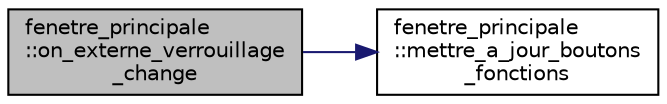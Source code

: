 digraph "fenetre_principale::on_externe_verrouillage_change"
{
  edge [fontname="Helvetica",fontsize="10",labelfontname="Helvetica",labelfontsize="10"];
  node [fontname="Helvetica",fontsize="10",shape=record];
  rankdir="LR";
  Node252 [label="fenetre_principale\l::on_externe_verrouillage\l_change",height=0.2,width=0.4,color="black", fillcolor="grey75", style="filled", fontcolor="black"];
  Node252 -> Node253 [color="midnightblue",fontsize="10",style="solid",fontname="Helvetica"];
  Node253 [label="fenetre_principale\l::mettre_a_jour_boutons\l_fonctions",height=0.2,width=0.4,color="black", fillcolor="white", style="filled",URL="$classfenetre__principale.html#a0e4687512b180aef1eb6f75359b13cee",tooltip="Met à jour les boutons d&#39;ajout de fonctions selon un objet donné. "];
}
